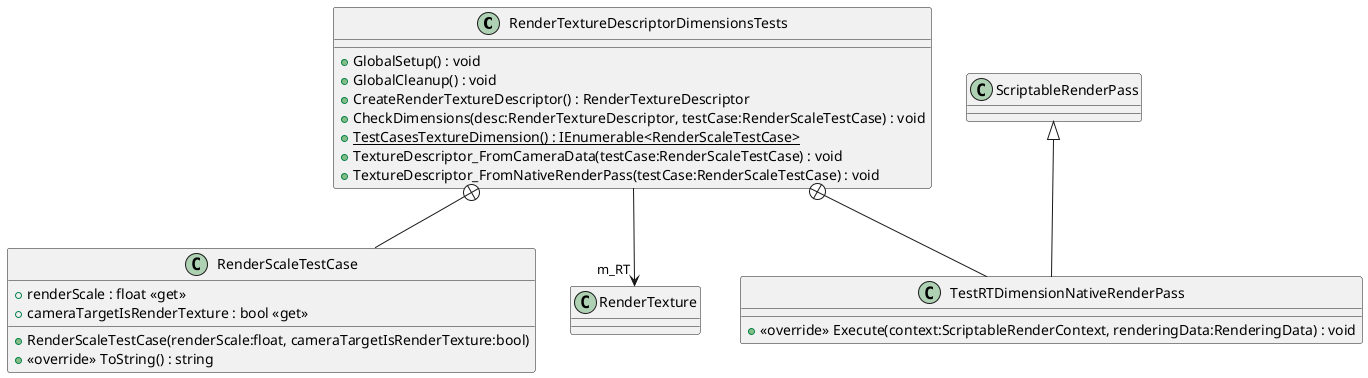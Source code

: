 @startuml
class RenderTextureDescriptorDimensionsTests {
    + GlobalSetup() : void
    + GlobalCleanup() : void
    + CreateRenderTextureDescriptor() : RenderTextureDescriptor
    + CheckDimensions(desc:RenderTextureDescriptor, testCase:RenderScaleTestCase) : void
    + {static} TestCasesTextureDimension() : IEnumerable<RenderScaleTestCase>
    + TextureDescriptor_FromCameraData(testCase:RenderScaleTestCase) : void
    + TextureDescriptor_FromNativeRenderPass(testCase:RenderScaleTestCase) : void
}
class RenderScaleTestCase {
    + renderScale : float <<get>>
    + cameraTargetIsRenderTexture : bool <<get>>
    + RenderScaleTestCase(renderScale:float, cameraTargetIsRenderTexture:bool)
    + <<override>> ToString() : string
}
class TestRTDimensionNativeRenderPass {
    + <<override>> Execute(context:ScriptableRenderContext, renderingData:RenderingData) : void
}
RenderTextureDescriptorDimensionsTests --> "m_RT" RenderTexture
RenderTextureDescriptorDimensionsTests +-- RenderScaleTestCase
RenderTextureDescriptorDimensionsTests +-- TestRTDimensionNativeRenderPass
ScriptableRenderPass <|-- TestRTDimensionNativeRenderPass
@enduml
